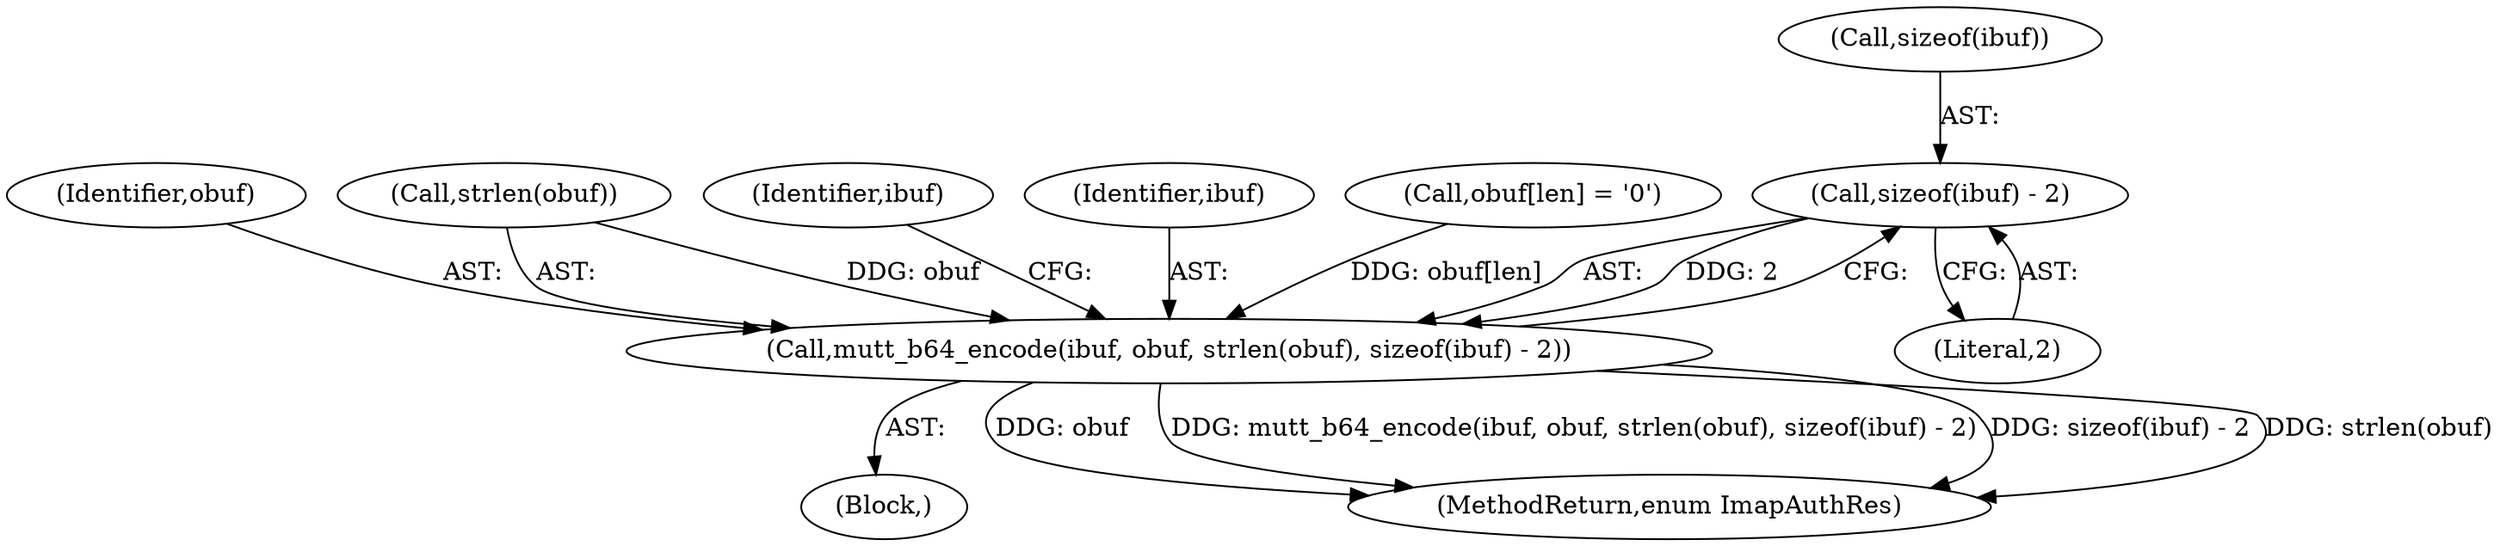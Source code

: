 digraph "0_neomutt_6f163e07ae68654d7ac5268cbb7565f6df79ad85@API" {
"1000240" [label="(Call,sizeof(ibuf) - 2)"];
"1000235" [label="(Call,mutt_b64_encode(ibuf, obuf, strlen(obuf), sizeof(ibuf) - 2))"];
"1000237" [label="(Identifier,obuf)"];
"1000240" [label="(Call,sizeof(ibuf) - 2)"];
"1000235" [label="(Call,mutt_b64_encode(ibuf, obuf, strlen(obuf), sizeof(ibuf) - 2))"];
"1000238" [label="(Call,strlen(obuf))"];
"1000108" [label="(Block,)"];
"1000245" [label="(Identifier,ibuf)"];
"1000241" [label="(Call,sizeof(ibuf))"];
"1000236" [label="(Identifier,ibuf)"];
"1000192" [label="(Call,obuf[len] = '\0')"];
"1000284" [label="(MethodReturn,enum ImapAuthRes)"];
"1000243" [label="(Literal,2)"];
"1000240" -> "1000235"  [label="AST: "];
"1000240" -> "1000243"  [label="CFG: "];
"1000241" -> "1000240"  [label="AST: "];
"1000243" -> "1000240"  [label="AST: "];
"1000235" -> "1000240"  [label="CFG: "];
"1000240" -> "1000235"  [label="DDG: 2"];
"1000235" -> "1000108"  [label="AST: "];
"1000236" -> "1000235"  [label="AST: "];
"1000237" -> "1000235"  [label="AST: "];
"1000238" -> "1000235"  [label="AST: "];
"1000245" -> "1000235"  [label="CFG: "];
"1000235" -> "1000284"  [label="DDG: obuf"];
"1000235" -> "1000284"  [label="DDG: mutt_b64_encode(ibuf, obuf, strlen(obuf), sizeof(ibuf) - 2)"];
"1000235" -> "1000284"  [label="DDG: sizeof(ibuf) - 2"];
"1000235" -> "1000284"  [label="DDG: strlen(obuf)"];
"1000238" -> "1000235"  [label="DDG: obuf"];
"1000192" -> "1000235"  [label="DDG: obuf[len]"];
}
